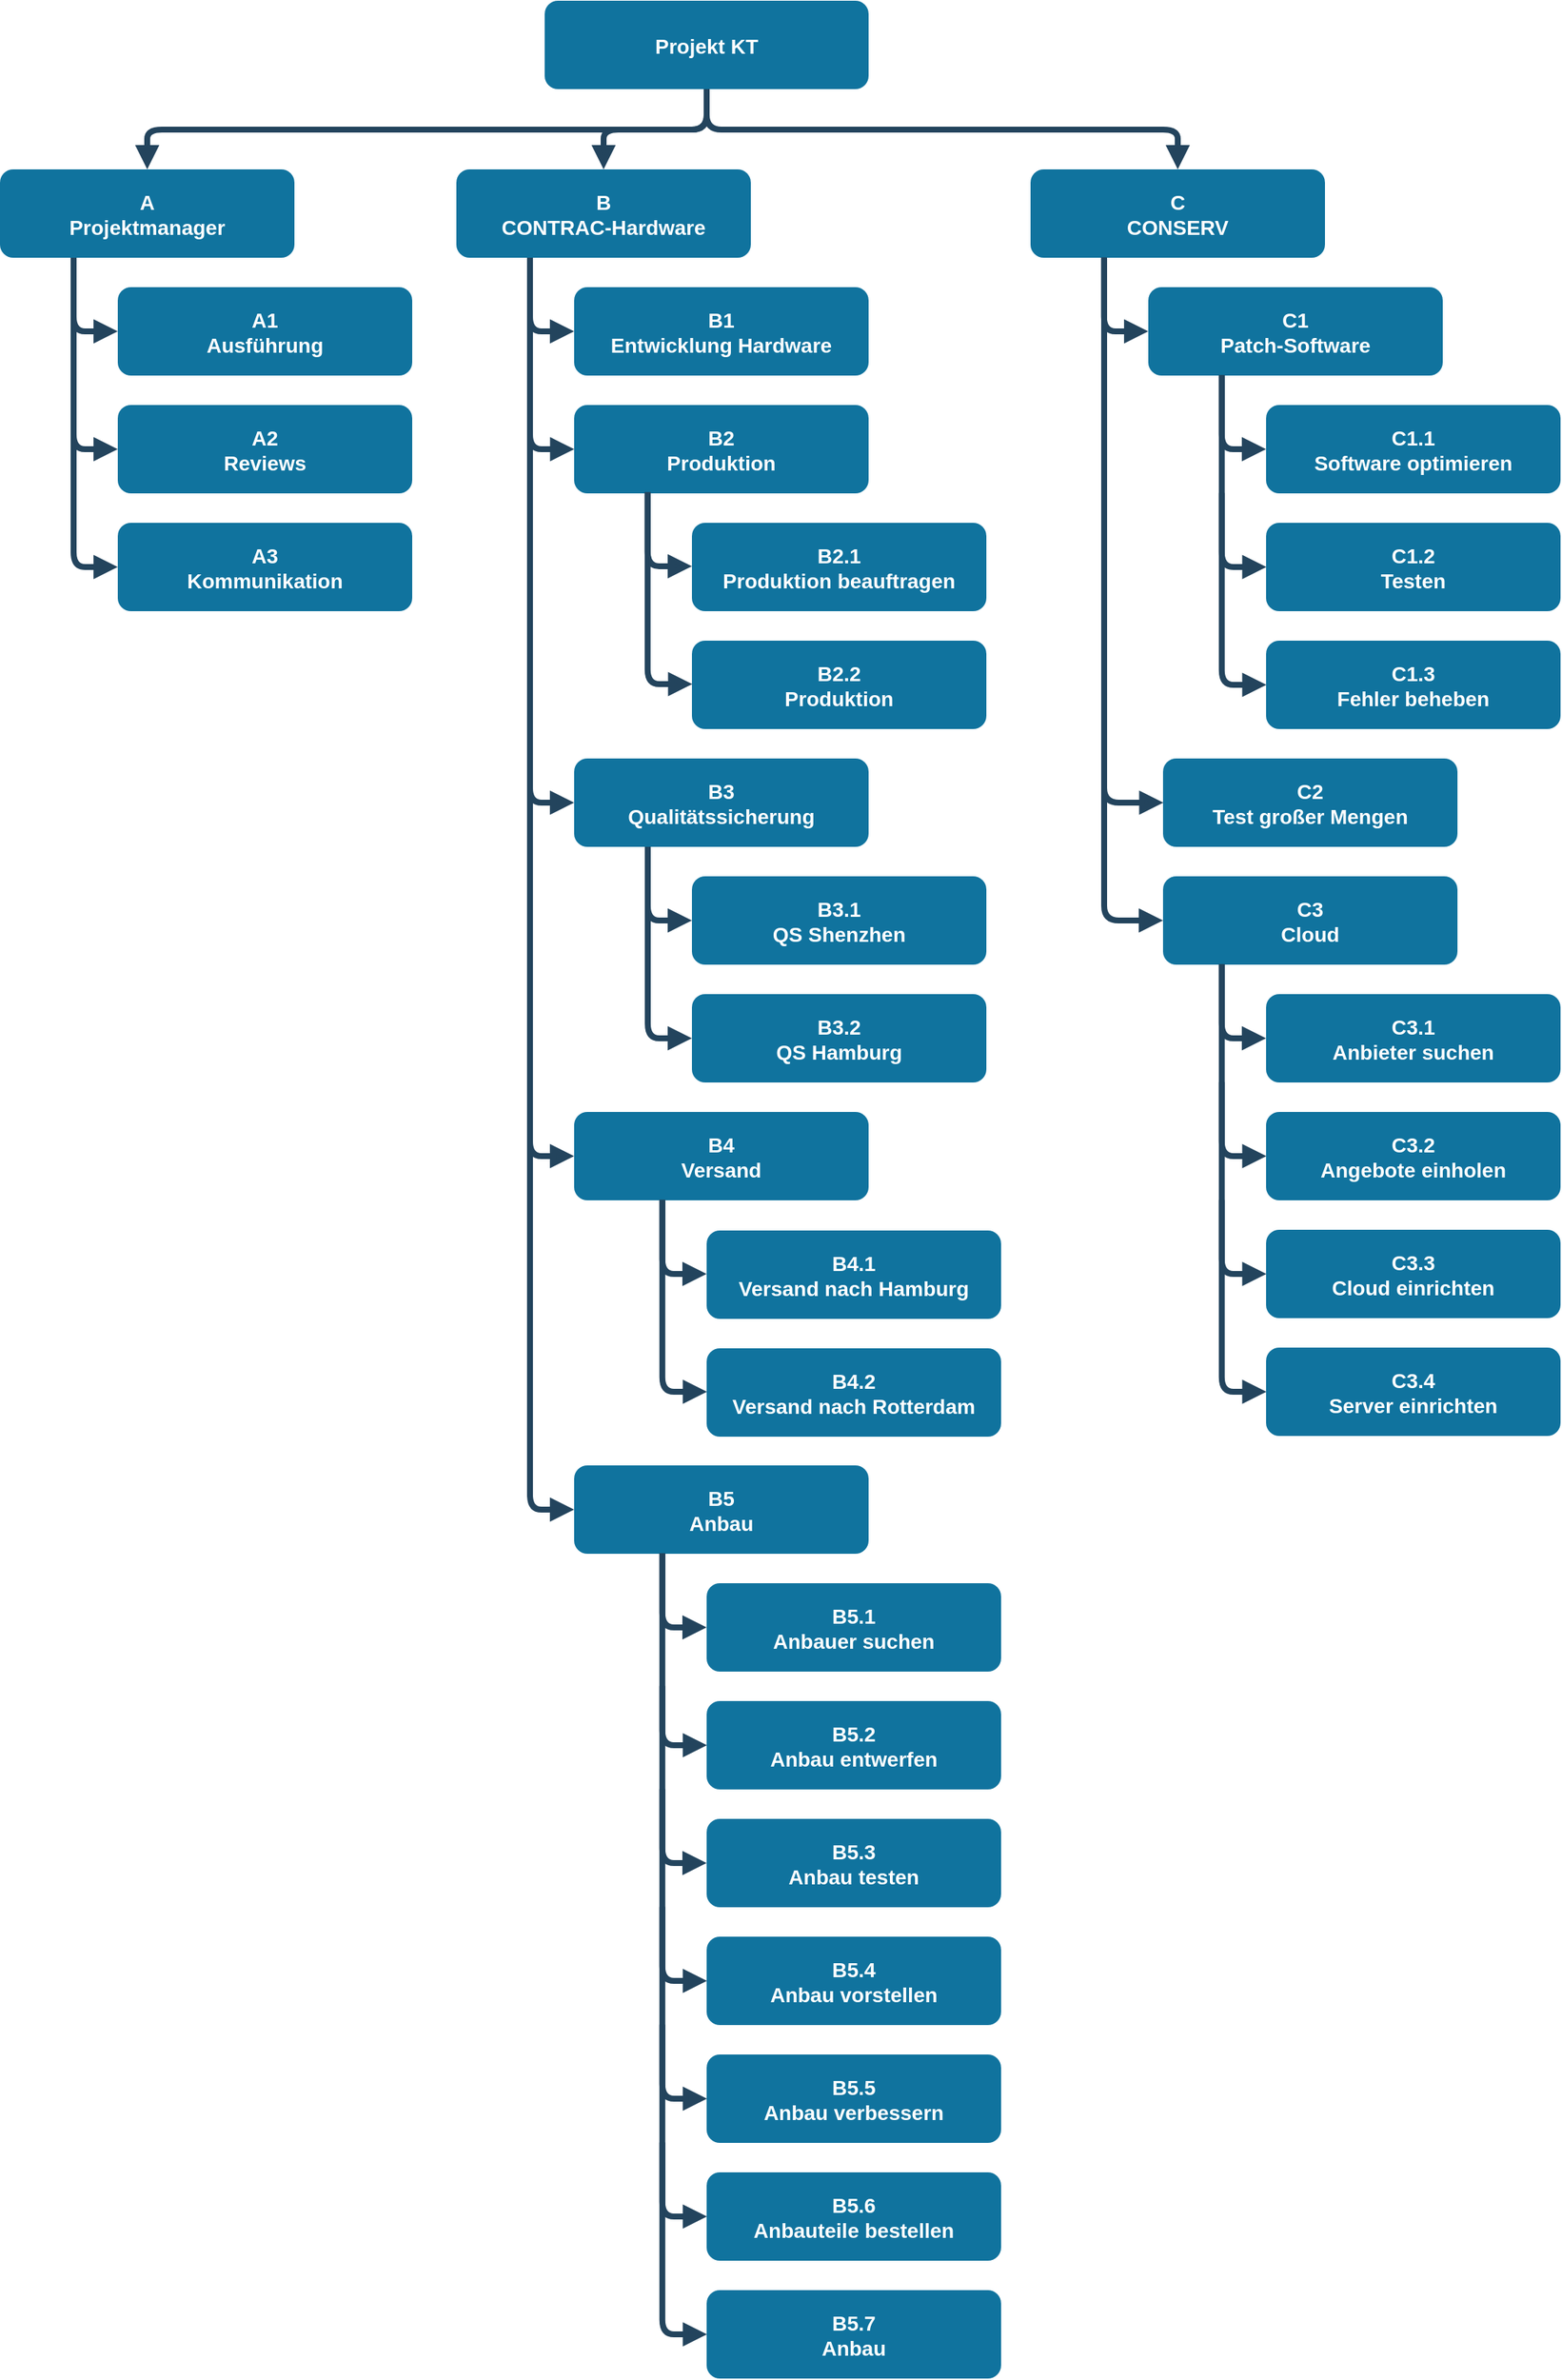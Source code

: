 <mxfile version="10.8.0" type="device"><diagram name="Page-1" id="97916047-d0de-89f5-080d-49f4d83e522f"><mxGraphModel dx="2723" dy="1388" grid="1" gridSize="10" guides="1" tooltips="1" connect="1" arrows="1" fold="1" page="1" pageScale="1.5" pageWidth="1169" pageHeight="827" background="#ffffff" math="0" shadow="0"><root><mxCell id="0"/><mxCell id="1" parent="0"/><mxCell id="3" value="Projekt KT" style="rounded=1;fillColor=#10739E;strokeColor=none;shadow=0;gradientColor=none;fontStyle=1;fontColor=#FFFFFF;fontSize=14;" parent="1" vertex="1"><mxGeometry x="650" y="345.5" width="220" height="60" as="geometry"/></mxCell><mxCell id="4" value="A&#xA;Projektmanager" style="rounded=1;fillColor=#10739E;strokeColor=none;shadow=0;gradientColor=none;fontStyle=1;fontColor=#FFFFFF;fontSize=14;" parent="1" vertex="1"><mxGeometry x="280" y="460" width="200" height="60" as="geometry"/></mxCell><mxCell id="5" value="B&#xA;CONTRAC-Hardware" style="rounded=1;fillColor=#10739E;strokeColor=none;shadow=0;gradientColor=none;fontStyle=1;fontColor=#FFFFFF;fontSize=14;" parent="1" vertex="1"><mxGeometry x="590" y="460" width="200" height="60" as="geometry"/></mxCell><mxCell id="6" value="C&#xA;CONSERV" style="rounded=1;fillColor=#10739E;strokeColor=none;shadow=0;gradientColor=none;fontStyle=1;fontColor=#FFFFFF;fontSize=14;" parent="1" vertex="1"><mxGeometry x="980" y="460" width="200" height="60" as="geometry"/></mxCell><mxCell id="30" value="" style="edgeStyle=elbowEdgeStyle;elbow=vertical;strokeWidth=4;endArrow=block;endFill=1;fontStyle=1;strokeColor=#23445D;shadow=0;" parent="1" source="3" target="5" edge="1"><mxGeometry x="10" y="165.5" width="100" height="100" as="geometry"><mxPoint x="10" y="265.5" as="sourcePoint"/><mxPoint x="110" y="165.5" as="targetPoint"/></mxGeometry></mxCell><mxCell id="31" value="" style="edgeStyle=elbowEdgeStyle;elbow=vertical;strokeWidth=4;endArrow=block;endFill=1;fontStyle=1;strokeColor=#23445D;shadow=0;" parent="1" source="3" target="4" edge="1"><mxGeometry x="10" y="165.5" width="100" height="100" as="geometry"><mxPoint x="10" y="265.5" as="sourcePoint"/><mxPoint x="110" y="165.5" as="targetPoint"/></mxGeometry></mxCell><mxCell id="32" value="" style="edgeStyle=elbowEdgeStyle;elbow=vertical;strokeWidth=4;endArrow=block;endFill=1;fontStyle=1;strokeColor=#23445D;shadow=0;" parent="1" source="3" target="6" edge="1"><mxGeometry x="10" y="165.5" width="100" height="100" as="geometry"><mxPoint x="10" y="265.5" as="sourcePoint"/><mxPoint x="110" y="165.5" as="targetPoint"/></mxGeometry></mxCell><mxCell id="4uFHuNQQZKEFm1XkyWv--59" value="A2&#xA;Reviews" style="rounded=1;fillColor=#10739E;strokeColor=none;shadow=0;gradientColor=none;fontStyle=1;fontColor=#FFFFFF;fontSize=14;" vertex="1" parent="1"><mxGeometry x="360" y="620" width="200" height="60" as="geometry"/></mxCell><mxCell id="4uFHuNQQZKEFm1XkyWv--60" value="A1&#xA;Ausführung" style="rounded=1;fillColor=#10739E;strokeColor=none;shadow=0;gradientColor=none;fontStyle=1;fontColor=#FFFFFF;fontSize=14;" vertex="1" parent="1"><mxGeometry x="360" y="540" width="200" height="60" as="geometry"/></mxCell><mxCell id="4uFHuNQQZKEFm1XkyWv--61" value="A3&#xA;Kommunikation" style="rounded=1;fillColor=#10739E;strokeColor=none;shadow=0;gradientColor=none;fontStyle=1;fontColor=#FFFFFF;fontSize=14;" vertex="1" parent="1"><mxGeometry x="360" y="700" width="200" height="60" as="geometry"/></mxCell><mxCell id="4uFHuNQQZKEFm1XkyWv--70" value="" style="edgeStyle=elbowEdgeStyle;elbow=vertical;strokeWidth=4;endArrow=block;endFill=1;fontStyle=1;strokeColor=#23445D;shadow=0;entryX=0;entryY=0.5;entryDx=0;entryDy=0;exitX=0.25;exitY=1;exitDx=0;exitDy=0;" edge="1" parent="1" source="4" target="4uFHuNQQZKEFm1XkyWv--60"><mxGeometry x="20" y="175.5" width="100" height="100" as="geometry"><mxPoint x="770.0" y="415.5" as="sourcePoint"/><mxPoint x="390.0" y="470" as="targetPoint"/><Array as="points"><mxPoint x="340" y="570"/></Array></mxGeometry></mxCell><mxCell id="4uFHuNQQZKEFm1XkyWv--71" value="" style="edgeStyle=elbowEdgeStyle;elbow=vertical;strokeWidth=4;endArrow=block;endFill=1;fontStyle=1;strokeColor=#23445D;shadow=0;entryX=0;entryY=0.5;entryDx=0;entryDy=0;exitX=0.25;exitY=1;exitDx=0;exitDy=0;" edge="1" parent="1" source="4" target="4uFHuNQQZKEFm1XkyWv--59"><mxGeometry x="20" y="185.5" width="100" height="100" as="geometry"><mxPoint x="330" y="530.2" as="sourcePoint"/><mxPoint x="360" y="580.2" as="targetPoint"/><Array as="points"><mxPoint x="350" y="650"/></Array></mxGeometry></mxCell><mxCell id="4uFHuNQQZKEFm1XkyWv--72" value="" style="edgeStyle=elbowEdgeStyle;elbow=vertical;strokeWidth=4;endArrow=block;endFill=1;fontStyle=1;strokeColor=#23445D;shadow=0;entryX=0;entryY=0.5;entryDx=0;entryDy=0;exitX=0.25;exitY=1;exitDx=0;exitDy=0;" edge="1" parent="1" source="4" target="4uFHuNQQZKEFm1XkyWv--61"><mxGeometry x="20" y="265.5" width="100" height="100" as="geometry"><mxPoint x="330" y="600.2" as="sourcePoint"/><mxPoint x="360" y="730.2" as="targetPoint"/><Array as="points"><mxPoint x="350" y="730"/></Array></mxGeometry></mxCell><mxCell id="4uFHuNQQZKEFm1XkyWv--73" value="B1&#xA;Entwicklung Hardware" style="rounded=1;fillColor=#10739E;strokeColor=none;shadow=0;gradientColor=none;fontStyle=1;fontColor=#FFFFFF;fontSize=14;" vertex="1" parent="1"><mxGeometry x="670" y="540" width="200" height="60" as="geometry"/></mxCell><mxCell id="4uFHuNQQZKEFm1XkyWv--74" value="B2&#xA;Produktion" style="rounded=1;fillColor=#10739E;strokeColor=none;shadow=0;gradientColor=none;fontStyle=1;fontColor=#FFFFFF;fontSize=14;" vertex="1" parent="1"><mxGeometry x="670" y="620" width="200" height="60" as="geometry"/></mxCell><mxCell id="4uFHuNQQZKEFm1XkyWv--75" value="B3&#xA;Qualitätssicherung" style="rounded=1;fillColor=#10739E;strokeColor=none;shadow=0;gradientColor=none;fontStyle=1;fontColor=#FFFFFF;fontSize=14;" vertex="1" parent="1"><mxGeometry x="670" y="860" width="200" height="60" as="geometry"/></mxCell><mxCell id="4uFHuNQQZKEFm1XkyWv--76" value="B4&#xA;Versand" style="rounded=1;fillColor=#10739E;strokeColor=none;shadow=0;gradientColor=none;fontStyle=1;fontColor=#FFFFFF;fontSize=14;" vertex="1" parent="1"><mxGeometry x="670" y="1100" width="200" height="60" as="geometry"/></mxCell><mxCell id="4uFHuNQQZKEFm1XkyWv--77" value="B5&#xA;Anbau" style="rounded=1;fillColor=#10739E;strokeColor=none;shadow=0;gradientColor=none;fontStyle=1;fontColor=#FFFFFF;fontSize=14;" vertex="1" parent="1"><mxGeometry x="670" y="1340" width="200" height="60" as="geometry"/></mxCell><mxCell id="4uFHuNQQZKEFm1XkyWv--78" value="B2.1&#xA;Produktion beauftragen" style="rounded=1;fillColor=#10739E;strokeColor=none;shadow=0;gradientColor=none;fontStyle=1;fontColor=#FFFFFF;fontSize=14;" vertex="1" parent="1"><mxGeometry x="750" y="700" width="200" height="60" as="geometry"/></mxCell><mxCell id="4uFHuNQQZKEFm1XkyWv--79" value="B2.2&#xA;Produktion" style="rounded=1;fillColor=#10739E;strokeColor=none;shadow=0;gradientColor=none;fontStyle=1;fontColor=#FFFFFF;fontSize=14;" vertex="1" parent="1"><mxGeometry x="750" y="780" width="200" height="60" as="geometry"/></mxCell><mxCell id="4uFHuNQQZKEFm1XkyWv--80" value="B3.1&#xA;QS Shenzhen" style="rounded=1;fillColor=#10739E;strokeColor=none;shadow=0;gradientColor=none;fontStyle=1;fontColor=#FFFFFF;fontSize=14;" vertex="1" parent="1"><mxGeometry x="750" y="940" width="200" height="60" as="geometry"/></mxCell><mxCell id="4uFHuNQQZKEFm1XkyWv--81" value="B3.2&#xA;QS Hamburg" style="rounded=1;fillColor=#10739E;strokeColor=none;shadow=0;gradientColor=none;fontStyle=1;fontColor=#FFFFFF;fontSize=14;" vertex="1" parent="1"><mxGeometry x="750" y="1020" width="200" height="60" as="geometry"/></mxCell><mxCell id="4uFHuNQQZKEFm1XkyWv--82" value="B4.1&#xA;Versand nach Hamburg" style="rounded=1;fillColor=#10739E;strokeColor=none;shadow=0;gradientColor=none;fontStyle=1;fontColor=#FFFFFF;fontSize=14;" vertex="1" parent="1"><mxGeometry x="760" y="1180.5" width="200" height="60" as="geometry"/></mxCell><mxCell id="4uFHuNQQZKEFm1XkyWv--83" value="B4.2&#xA;Versand nach Rotterdam" style="rounded=1;fillColor=#10739E;strokeColor=none;shadow=0;gradientColor=none;fontStyle=1;fontColor=#FFFFFF;fontSize=14;" vertex="1" parent="1"><mxGeometry x="760" y="1260.5" width="200" height="60" as="geometry"/></mxCell><mxCell id="4uFHuNQQZKEFm1XkyWv--84" value="B5.1&#xA;Anbauer suchen" style="rounded=1;fillColor=#10739E;strokeColor=none;shadow=0;gradientColor=none;fontStyle=1;fontColor=#FFFFFF;fontSize=14;" vertex="1" parent="1"><mxGeometry x="760" y="1420" width="200" height="60" as="geometry"/></mxCell><mxCell id="4uFHuNQQZKEFm1XkyWv--85" value="B5.2&#xA;Anbau entwerfen" style="rounded=1;fillColor=#10739E;strokeColor=none;shadow=0;gradientColor=none;fontStyle=1;fontColor=#FFFFFF;fontSize=14;" vertex="1" parent="1"><mxGeometry x="760" y="1500" width="200" height="60" as="geometry"/></mxCell><mxCell id="4uFHuNQQZKEFm1XkyWv--86" value="B5.3&#xA;Anbau testen" style="rounded=1;fillColor=#10739E;strokeColor=none;shadow=0;gradientColor=none;fontStyle=1;fontColor=#FFFFFF;fontSize=14;" vertex="1" parent="1"><mxGeometry x="760" y="1580" width="200" height="60" as="geometry"/></mxCell><mxCell id="4uFHuNQQZKEFm1XkyWv--87" value="B5.4&#xA;Anbau vorstellen" style="rounded=1;fillColor=#10739E;strokeColor=none;shadow=0;gradientColor=none;fontStyle=1;fontColor=#FFFFFF;fontSize=14;" vertex="1" parent="1"><mxGeometry x="760" y="1660" width="200" height="60" as="geometry"/></mxCell><mxCell id="4uFHuNQQZKEFm1XkyWv--88" value="B5.5&#xA;Anbau verbessern" style="rounded=1;fillColor=#10739E;strokeColor=none;shadow=0;gradientColor=none;fontStyle=1;fontColor=#FFFFFF;fontSize=14;" vertex="1" parent="1"><mxGeometry x="760" y="1740" width="200" height="60" as="geometry"/></mxCell><mxCell id="4uFHuNQQZKEFm1XkyWv--89" value="B5.6&#xA;Anbauteile bestellen" style="rounded=1;fillColor=#10739E;strokeColor=none;shadow=0;gradientColor=none;fontStyle=1;fontColor=#FFFFFF;fontSize=14;" vertex="1" parent="1"><mxGeometry x="760" y="1820" width="200" height="60" as="geometry"/></mxCell><mxCell id="4uFHuNQQZKEFm1XkyWv--90" value="B5.7&#xA;Anbau" style="rounded=1;fillColor=#10739E;strokeColor=none;shadow=0;gradientColor=none;fontStyle=1;fontColor=#FFFFFF;fontSize=14;" vertex="1" parent="1"><mxGeometry x="760" y="1900" width="200" height="60" as="geometry"/></mxCell><mxCell id="4uFHuNQQZKEFm1XkyWv--91" value="" style="edgeStyle=elbowEdgeStyle;elbow=vertical;strokeWidth=4;endArrow=block;endFill=1;fontStyle=1;strokeColor=#23445D;shadow=0;entryX=0;entryY=0.5;entryDx=0;entryDy=0;exitX=0.25;exitY=1;exitDx=0;exitDy=0;" edge="1" parent="1" source="5" target="4uFHuNQQZKEFm1XkyWv--73"><mxGeometry x="300" y="275.5" width="100" height="100" as="geometry"><mxPoint x="610.241" y="529.793" as="sourcePoint"/><mxPoint x="639.897" y="740.138" as="targetPoint"/><Array as="points"><mxPoint x="660" y="570"/></Array></mxGeometry></mxCell><mxCell id="4uFHuNQQZKEFm1XkyWv--92" value="" style="edgeStyle=elbowEdgeStyle;elbow=vertical;strokeWidth=4;endArrow=block;endFill=1;fontStyle=1;strokeColor=#23445D;shadow=0;entryX=0;entryY=0.5;entryDx=0;entryDy=0;exitX=0.25;exitY=1;exitDx=0;exitDy=0;" edge="1" parent="1" source="5"><mxGeometry x="300" y="355.5" width="100" height="100" as="geometry"><mxPoint x="640.095" y="600.143" as="sourcePoint"/><mxPoint x="670.095" y="650.143" as="targetPoint"/><Array as="points"><mxPoint x="660" y="650"/></Array></mxGeometry></mxCell><mxCell id="4uFHuNQQZKEFm1XkyWv--93" value="" style="edgeStyle=elbowEdgeStyle;elbow=vertical;strokeWidth=4;endArrow=block;endFill=1;fontStyle=1;strokeColor=#23445D;shadow=0;exitX=0.25;exitY=1;exitDx=0;exitDy=0;entryX=0;entryY=0.5;entryDx=0;entryDy=0;" edge="1" parent="1" source="5" target="4uFHuNQQZKEFm1XkyWv--75"><mxGeometry x="300" y="605.5" width="100" height="100" as="geometry"><mxPoint x="640.095" y="850.143" as="sourcePoint"/><mxPoint x="620" y="910" as="targetPoint"/><Array as="points"><mxPoint x="650" y="890"/></Array></mxGeometry></mxCell><mxCell id="4uFHuNQQZKEFm1XkyWv--94" value="" style="edgeStyle=elbowEdgeStyle;elbow=vertical;strokeWidth=4;endArrow=block;endFill=1;fontStyle=1;strokeColor=#23445D;shadow=0;exitX=0.25;exitY=1;exitDx=0;exitDy=0;entryX=0;entryY=0.5;entryDx=0;entryDy=0;" edge="1" parent="1" source="5" target="4uFHuNQQZKEFm1XkyWv--76"><mxGeometry x="300" y="845.5" width="100" height="100" as="geometry"><mxPoint x="640.095" y="1090.143" as="sourcePoint"/><mxPoint x="670.095" y="1130.143" as="targetPoint"/><Array as="points"><mxPoint x="650" y="1130"/></Array></mxGeometry></mxCell><mxCell id="4uFHuNQQZKEFm1XkyWv--95" value="" style="edgeStyle=elbowEdgeStyle;elbow=vertical;strokeWidth=4;endArrow=block;endFill=1;fontStyle=1;strokeColor=#23445D;shadow=0;exitX=0.25;exitY=1;exitDx=0;exitDy=0;" edge="1" parent="1" source="4uFHuNQQZKEFm1XkyWv--75"><mxGeometry x="380" y="685.5" width="100" height="100" as="geometry"><mxPoint x="720.095" y="930.143" as="sourcePoint"/><mxPoint x="750" y="970" as="targetPoint"/><Array as="points"><mxPoint x="730" y="970"/></Array></mxGeometry></mxCell><mxCell id="4uFHuNQQZKEFm1XkyWv--96" value="" style="edgeStyle=elbowEdgeStyle;elbow=vertical;strokeWidth=4;endArrow=block;endFill=1;fontStyle=1;strokeColor=#23445D;shadow=0;exitX=0.25;exitY=1;exitDx=0;exitDy=0;entryX=0;entryY=0.5;entryDx=0;entryDy=0;" edge="1" parent="1" source="4uFHuNQQZKEFm1XkyWv--75" target="4uFHuNQQZKEFm1XkyWv--81"><mxGeometry x="380" y="775.5" width="100" height="100" as="geometry"><mxPoint x="720.095" y="1020.143" as="sourcePoint"/><mxPoint x="750.095" y="1060.143" as="targetPoint"/><Array as="points"><mxPoint x="740" y="1050"/></Array></mxGeometry></mxCell><mxCell id="4uFHuNQQZKEFm1XkyWv--97" value="" style="edgeStyle=elbowEdgeStyle;elbow=vertical;strokeWidth=4;endArrow=block;endFill=1;fontStyle=1;strokeColor=#23445D;shadow=0;exitX=0.25;exitY=1;exitDx=0;exitDy=0;entryX=0;entryY=0.5;entryDx=0;entryDy=0;" edge="1" parent="1" source="5" target="4uFHuNQQZKEFm1XkyWv--77"><mxGeometry x="310" y="1105.5" width="100" height="100" as="geometry"><mxPoint x="650.095" y="1350.143" as="sourcePoint"/><mxPoint x="680.095" y="1390.143" as="targetPoint"/><Array as="points"><mxPoint x="660" y="1370"/></Array></mxGeometry></mxCell><mxCell id="4uFHuNQQZKEFm1XkyWv--98" value="" style="edgeStyle=elbowEdgeStyle;elbow=vertical;strokeWidth=4;endArrow=block;endFill=1;fontStyle=1;strokeColor=#23445D;shadow=0;exitX=0.25;exitY=1;exitDx=0;exitDy=0;" edge="1" parent="1"><mxGeometry x="380" y="445" width="100" height="100" as="geometry"><mxPoint x="719.897" y="679.293" as="sourcePoint"/><mxPoint x="750.0" y="729.5" as="targetPoint"/><Array as="points"><mxPoint x="730" y="729.5"/></Array></mxGeometry></mxCell><mxCell id="4uFHuNQQZKEFm1XkyWv--99" value="" style="edgeStyle=elbowEdgeStyle;elbow=vertical;strokeWidth=4;endArrow=block;endFill=1;fontStyle=1;strokeColor=#23445D;shadow=0;exitX=0.25;exitY=1;exitDx=0;exitDy=0;entryX=0;entryY=0.5;entryDx=0;entryDy=0;" edge="1" parent="1"><mxGeometry x="380" y="535" width="100" height="100" as="geometry"><mxPoint x="719.897" y="679.293" as="sourcePoint"/><mxPoint x="750.241" y="809.638" as="targetPoint"/><Array as="points"><mxPoint x="740" y="809.5"/></Array></mxGeometry></mxCell><mxCell id="4uFHuNQQZKEFm1XkyWv--100" value="" style="edgeStyle=elbowEdgeStyle;elbow=vertical;strokeWidth=4;endArrow=block;endFill=1;fontStyle=1;strokeColor=#23445D;shadow=0;exitX=0.25;exitY=1;exitDx=0;exitDy=0;" edge="1" parent="1"><mxGeometry x="390" y="925.5" width="100" height="100" as="geometry"><mxPoint x="729.897" y="1159.793" as="sourcePoint"/><mxPoint x="760.0" y="1210.0" as="targetPoint"/><Array as="points"><mxPoint x="740" y="1210"/></Array></mxGeometry></mxCell><mxCell id="4uFHuNQQZKEFm1XkyWv--101" value="" style="edgeStyle=elbowEdgeStyle;elbow=vertical;strokeWidth=4;endArrow=block;endFill=1;fontStyle=1;strokeColor=#23445D;shadow=0;exitX=0.25;exitY=1;exitDx=0;exitDy=0;entryX=0;entryY=0.5;entryDx=0;entryDy=0;" edge="1" parent="1"><mxGeometry x="390" y="1015.5" width="100" height="100" as="geometry"><mxPoint x="729.897" y="1159.793" as="sourcePoint"/><mxPoint x="760.241" y="1290.138" as="targetPoint"/><Array as="points"><mxPoint x="750" y="1290"/></Array></mxGeometry></mxCell><mxCell id="4uFHuNQQZKEFm1XkyWv--102" value="" style="edgeStyle=elbowEdgeStyle;elbow=vertical;strokeWidth=4;endArrow=block;endFill=1;fontStyle=1;strokeColor=#23445D;shadow=0;exitX=0.25;exitY=1;exitDx=0;exitDy=0;" edge="1" parent="1"><mxGeometry x="390" y="1165.5" width="100" height="100" as="geometry"><mxPoint x="729.897" y="1399.793" as="sourcePoint"/><mxPoint x="760.0" y="1450.0" as="targetPoint"/><Array as="points"><mxPoint x="740" y="1450"/></Array></mxGeometry></mxCell><mxCell id="4uFHuNQQZKEFm1XkyWv--103" value="" style="edgeStyle=elbowEdgeStyle;elbow=vertical;strokeWidth=4;endArrow=block;endFill=1;fontStyle=1;strokeColor=#23445D;shadow=0;exitX=0.25;exitY=1;exitDx=0;exitDy=0;entryX=0;entryY=0.5;entryDx=0;entryDy=0;" edge="1" parent="1"><mxGeometry x="390" y="1255.5" width="100" height="100" as="geometry"><mxPoint x="729.897" y="1399.793" as="sourcePoint"/><mxPoint x="760.241" y="1530.138" as="targetPoint"/><Array as="points"><mxPoint x="750" y="1530"/></Array></mxGeometry></mxCell><mxCell id="4uFHuNQQZKEFm1XkyWv--104" value="" style="edgeStyle=elbowEdgeStyle;elbow=vertical;strokeWidth=4;endArrow=block;endFill=1;fontStyle=1;strokeColor=#23445D;shadow=0;exitX=0.25;exitY=1;exitDx=0;exitDy=0;entryX=0;entryY=0.5;entryDx=0;entryDy=0;" edge="1" parent="1" target="4uFHuNQQZKEFm1XkyWv--86"><mxGeometry x="390" y="1345.5" width="100" height="100" as="geometry"><mxPoint x="729.897" y="1489.793" as="sourcePoint"/><mxPoint x="760.241" y="1620.138" as="targetPoint"/><Array as="points"><mxPoint x="750" y="1610"/></Array></mxGeometry></mxCell><mxCell id="4uFHuNQQZKEFm1XkyWv--105" value="" style="edgeStyle=elbowEdgeStyle;elbow=vertical;strokeWidth=4;endArrow=block;endFill=1;fontStyle=1;strokeColor=#23445D;shadow=0;exitX=0.25;exitY=1;exitDx=0;exitDy=0;entryX=0;entryY=0.5;entryDx=0;entryDy=0;" edge="1" parent="1"><mxGeometry x="390" y="1415.5" width="100" height="100" as="geometry"><mxPoint x="729.897" y="1559.793" as="sourcePoint"/><mxPoint x="760.241" y="1690.138" as="targetPoint"/><Array as="points"><mxPoint x="750" y="1690"/></Array></mxGeometry></mxCell><mxCell id="4uFHuNQQZKEFm1XkyWv--106" value="" style="edgeStyle=elbowEdgeStyle;elbow=vertical;strokeWidth=4;endArrow=block;endFill=1;fontStyle=1;strokeColor=#23445D;shadow=0;exitX=0.25;exitY=1;exitDx=0;exitDy=0;entryX=0;entryY=0.5;entryDx=0;entryDy=0;" edge="1" parent="1"><mxGeometry x="390" y="1495.5" width="100" height="100" as="geometry"><mxPoint x="729.897" y="1639.793" as="sourcePoint"/><mxPoint x="760.241" y="1770.138" as="targetPoint"/><Array as="points"><mxPoint x="750" y="1770"/></Array></mxGeometry></mxCell><mxCell id="4uFHuNQQZKEFm1XkyWv--107" value="" style="edgeStyle=elbowEdgeStyle;elbow=vertical;strokeWidth=4;endArrow=block;endFill=1;fontStyle=1;strokeColor=#23445D;shadow=0;exitX=0.25;exitY=1;exitDx=0;exitDy=0;entryX=0;entryY=0.5;entryDx=0;entryDy=0;" edge="1" parent="1"><mxGeometry x="390" y="1575.5" width="100" height="100" as="geometry"><mxPoint x="729.897" y="1719.793" as="sourcePoint"/><mxPoint x="760.241" y="1850.138" as="targetPoint"/><Array as="points"><mxPoint x="750" y="1850"/></Array></mxGeometry></mxCell><mxCell id="4uFHuNQQZKEFm1XkyWv--108" value="" style="edgeStyle=elbowEdgeStyle;elbow=vertical;strokeWidth=4;endArrow=block;endFill=1;fontStyle=1;strokeColor=#23445D;shadow=0;exitX=0.25;exitY=1;exitDx=0;exitDy=0;entryX=0;entryY=0.5;entryDx=0;entryDy=0;" edge="1" parent="1"><mxGeometry x="390" y="1655.5" width="100" height="100" as="geometry"><mxPoint x="729.897" y="1799.793" as="sourcePoint"/><mxPoint x="760.241" y="1930.138" as="targetPoint"/><Array as="points"><mxPoint x="750" y="1930"/></Array></mxGeometry></mxCell><mxCell id="4uFHuNQQZKEFm1XkyWv--109" value="C1&#xA;Patch-Software" style="rounded=1;fillColor=#10739E;strokeColor=none;shadow=0;gradientColor=none;fontStyle=1;fontColor=#FFFFFF;fontSize=14;" vertex="1" parent="1"><mxGeometry x="1060" y="540" width="200" height="60" as="geometry"/></mxCell><mxCell id="4uFHuNQQZKEFm1XkyWv--110" value="C2&#xA;Test großer Mengen" style="rounded=1;fillColor=#10739E;strokeColor=none;shadow=0;gradientColor=none;fontStyle=1;fontColor=#FFFFFF;fontSize=14;" vertex="1" parent="1"><mxGeometry x="1070" y="860" width="200" height="60" as="geometry"/></mxCell><mxCell id="4uFHuNQQZKEFm1XkyWv--111" value="C3&#xA;Cloud" style="rounded=1;fillColor=#10739E;strokeColor=none;shadow=0;gradientColor=none;fontStyle=1;fontColor=#FFFFFF;fontSize=14;" vertex="1" parent="1"><mxGeometry x="1070" y="940" width="200" height="60" as="geometry"/></mxCell><mxCell id="4uFHuNQQZKEFm1XkyWv--112" value="C1.1&#xA;Software optimieren" style="rounded=1;fillColor=#10739E;strokeColor=none;shadow=0;gradientColor=none;fontStyle=1;fontColor=#FFFFFF;fontSize=14;" vertex="1" parent="1"><mxGeometry x="1140" y="620" width="200" height="60" as="geometry"/></mxCell><mxCell id="4uFHuNQQZKEFm1XkyWv--113" value="C1.2&#xA;Testen" style="rounded=1;fillColor=#10739E;strokeColor=none;shadow=0;gradientColor=none;fontStyle=1;fontColor=#FFFFFF;fontSize=14;" vertex="1" parent="1"><mxGeometry x="1140" y="700" width="200" height="60" as="geometry"/></mxCell><mxCell id="4uFHuNQQZKEFm1XkyWv--114" value="C1.3&#xA;Fehler beheben" style="rounded=1;fillColor=#10739E;strokeColor=none;shadow=0;gradientColor=none;fontStyle=1;fontColor=#FFFFFF;fontSize=14;" vertex="1" parent="1"><mxGeometry x="1140" y="780" width="200" height="60" as="geometry"/></mxCell><mxCell id="4uFHuNQQZKEFm1XkyWv--115" value="C3.1&#xA;Anbieter suchen" style="rounded=1;fillColor=#10739E;strokeColor=none;shadow=0;gradientColor=none;fontStyle=1;fontColor=#FFFFFF;fontSize=14;" vertex="1" parent="1"><mxGeometry x="1140" y="1020" width="200" height="60" as="geometry"/></mxCell><mxCell id="4uFHuNQQZKEFm1XkyWv--116" value="C3.2&#xA;Angebote einholen" style="rounded=1;fillColor=#10739E;strokeColor=none;shadow=0;gradientColor=none;fontStyle=1;fontColor=#FFFFFF;fontSize=14;" vertex="1" parent="1"><mxGeometry x="1140" y="1100" width="200" height="60" as="geometry"/></mxCell><mxCell id="4uFHuNQQZKEFm1XkyWv--117" value="C3.3&#xA;Cloud einrichten" style="rounded=1;fillColor=#10739E;strokeColor=none;shadow=0;gradientColor=none;fontStyle=1;fontColor=#FFFFFF;fontSize=14;" vertex="1" parent="1"><mxGeometry x="1140" y="1180" width="200" height="60" as="geometry"/></mxCell><mxCell id="4uFHuNQQZKEFm1XkyWv--118" value="C3.4&#xA;Server einrichten" style="rounded=1;fillColor=#10739E;strokeColor=none;shadow=0;gradientColor=none;fontStyle=1;fontColor=#FFFFFF;fontSize=14;" vertex="1" parent="1"><mxGeometry x="1140" y="1260" width="200" height="60" as="geometry"/></mxCell><mxCell id="4uFHuNQQZKEFm1XkyWv--119" value="" style="edgeStyle=elbowEdgeStyle;elbow=vertical;strokeWidth=4;endArrow=block;endFill=1;fontStyle=1;strokeColor=#23445D;shadow=0;exitX=0.25;exitY=1;exitDx=0;exitDy=0;entryX=0;entryY=0.5;entryDx=0;entryDy=0;" edge="1" parent="1" source="6" target="4uFHuNQQZKEFm1XkyWv--111"><mxGeometry x="710" y="1115.5" width="100" height="100" as="geometry"><mxPoint x="1039.897" y="529.793" as="sourcePoint"/><mxPoint x="1070.241" y="1380.138" as="targetPoint"/><Array as="points"><mxPoint x="1050" y="970"/></Array></mxGeometry></mxCell><mxCell id="4uFHuNQQZKEFm1XkyWv--120" value="" style="edgeStyle=elbowEdgeStyle;elbow=vertical;strokeWidth=4;endArrow=block;endFill=1;fontStyle=1;strokeColor=#23445D;shadow=0;exitX=0.25;exitY=1;exitDx=0;exitDy=0;entryX=0;entryY=0.5;entryDx=0;entryDy=0;" edge="1" parent="1" source="6"><mxGeometry x="710" y="1035.5" width="100" height="100" as="geometry"><mxPoint x="1039.897" y="449.793" as="sourcePoint"/><mxPoint x="1070.241" y="890.138" as="targetPoint"/><Array as="points"><mxPoint x="1050" y="890"/></Array></mxGeometry></mxCell><mxCell id="4uFHuNQQZKEFm1XkyWv--121" value="" style="edgeStyle=elbowEdgeStyle;elbow=vertical;strokeWidth=4;endArrow=block;endFill=1;fontStyle=1;strokeColor=#23445D;shadow=0;exitX=0.25;exitY=1;exitDx=0;exitDy=0;" edge="1" parent="1"><mxGeometry x="770" y="365.5" width="100" height="100" as="geometry"><mxPoint x="1109.897" y="599.793" as="sourcePoint"/><mxPoint x="1140" y="650.0" as="targetPoint"/><Array as="points"><mxPoint x="1120" y="650"/></Array></mxGeometry></mxCell><mxCell id="4uFHuNQQZKEFm1XkyWv--122" value="" style="edgeStyle=elbowEdgeStyle;elbow=vertical;strokeWidth=4;endArrow=block;endFill=1;fontStyle=1;strokeColor=#23445D;shadow=0;exitX=0.25;exitY=1;exitDx=0;exitDy=0;entryX=0;entryY=0.5;entryDx=0;entryDy=0;" edge="1" parent="1"><mxGeometry x="770" y="455.5" width="100" height="100" as="geometry"><mxPoint x="1109.897" y="599.793" as="sourcePoint"/><mxPoint x="1140.241" y="730.138" as="targetPoint"/><Array as="points"><mxPoint x="1130" y="730"/></Array></mxGeometry></mxCell><mxCell id="4uFHuNQQZKEFm1XkyWv--123" value="" style="edgeStyle=elbowEdgeStyle;elbow=vertical;strokeWidth=4;endArrow=block;endFill=1;fontStyle=1;strokeColor=#23445D;shadow=0;exitX=0.25;exitY=1;exitDx=0;exitDy=0;entryX=0;entryY=0.5;entryDx=0;entryDy=0;" edge="1" parent="1"><mxGeometry x="770" y="535.5" width="100" height="100" as="geometry"><mxPoint x="1109.897" y="679.793" as="sourcePoint"/><mxPoint x="1140.241" y="810.138" as="targetPoint"/><Array as="points"><mxPoint x="1130" y="810"/></Array></mxGeometry></mxCell><mxCell id="4uFHuNQQZKEFm1XkyWv--124" value="" style="edgeStyle=elbowEdgeStyle;elbow=vertical;strokeWidth=4;endArrow=block;endFill=1;fontStyle=1;strokeColor=#23445D;shadow=0;exitX=0.25;exitY=1;exitDx=0;exitDy=0;" edge="1" parent="1"><mxGeometry x="770" y="765.5" width="100" height="100" as="geometry"><mxPoint x="1109.897" y="999.793" as="sourcePoint"/><mxPoint x="1140" y="1050.0" as="targetPoint"/><Array as="points"><mxPoint x="1120" y="1050"/></Array></mxGeometry></mxCell><mxCell id="4uFHuNQQZKEFm1XkyWv--125" value="" style="edgeStyle=elbowEdgeStyle;elbow=vertical;strokeWidth=4;endArrow=block;endFill=1;fontStyle=1;strokeColor=#23445D;shadow=0;exitX=0.25;exitY=1;exitDx=0;exitDy=0;entryX=0;entryY=0.5;entryDx=0;entryDy=0;" edge="1" parent="1"><mxGeometry x="770" y="855.5" width="100" height="100" as="geometry"><mxPoint x="1109.897" y="999.793" as="sourcePoint"/><mxPoint x="1140.241" y="1130.138" as="targetPoint"/><Array as="points"><mxPoint x="1130" y="1130"/></Array></mxGeometry></mxCell><mxCell id="4uFHuNQQZKEFm1XkyWv--126" value="" style="edgeStyle=elbowEdgeStyle;elbow=vertical;strokeWidth=4;endArrow=block;endFill=1;fontStyle=1;strokeColor=#23445D;shadow=0;exitX=0.25;exitY=1;exitDx=0;exitDy=0;entryX=0;entryY=0.5;entryDx=0;entryDy=0;" edge="1" parent="1"><mxGeometry x="770" y="935.5" width="100" height="100" as="geometry"><mxPoint x="1109.897" y="1079.793" as="sourcePoint"/><mxPoint x="1140.241" y="1210.138" as="targetPoint"/><Array as="points"><mxPoint x="1130" y="1210"/></Array></mxGeometry></mxCell><mxCell id="4uFHuNQQZKEFm1XkyWv--127" value="" style="edgeStyle=elbowEdgeStyle;elbow=vertical;strokeWidth=4;endArrow=block;endFill=1;fontStyle=1;strokeColor=#23445D;shadow=0;exitX=0.25;exitY=1;exitDx=0;exitDy=0;" edge="1" parent="1"><mxGeometry x="690" y="285.5" width="100" height="100" as="geometry"><mxPoint x="1029.897" y="519.793" as="sourcePoint"/><mxPoint x="1060" y="570.0" as="targetPoint"/><Array as="points"><mxPoint x="1040" y="570"/></Array></mxGeometry></mxCell><mxCell id="4uFHuNQQZKEFm1XkyWv--128" value="" style="edgeStyle=elbowEdgeStyle;elbow=vertical;strokeWidth=4;endArrow=block;endFill=1;fontStyle=1;strokeColor=#23445D;shadow=0;exitX=0.25;exitY=1;exitDx=0;exitDy=0;entryX=0;entryY=0.5;entryDx=0;entryDy=0;" edge="1" parent="1"><mxGeometry x="770" y="1015.5" width="100" height="100" as="geometry"><mxPoint x="1109.897" y="1159.793" as="sourcePoint"/><mxPoint x="1140.241" y="1290.138" as="targetPoint"/><Array as="points"><mxPoint x="1130" y="1290"/></Array></mxGeometry></mxCell></root></mxGraphModel></diagram></mxfile>